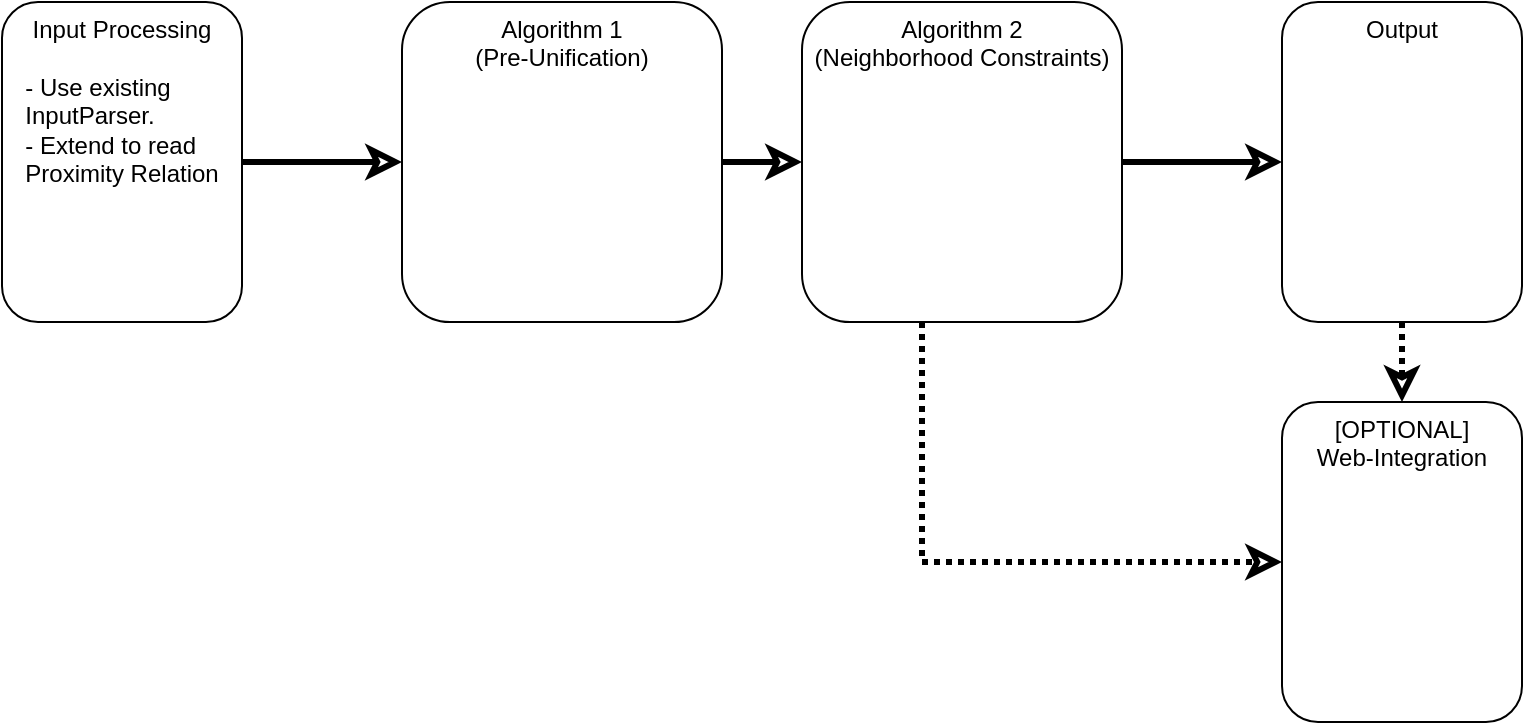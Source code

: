 <mxfile version="10.6.7" type="github"><diagram id="-d7Lz2GWPUvA6udz_A0D" name="Page-1"><mxGraphModel dx="754" dy="467" grid="1" gridSize="10" guides="1" tooltips="1" connect="1" arrows="1" fold="1" page="1" pageScale="1" pageWidth="1169" pageHeight="827" math="0" shadow="0"><root><mxCell id="0"/><mxCell id="1" parent="0"/><mxCell id="v7h8hbEKh-N4qWUSxqVZ-7" style="edgeStyle=orthogonalEdgeStyle;rounded=0;orthogonalLoop=1;jettySize=auto;html=1;entryX=0;entryY=0.5;entryDx=0;entryDy=0;strokeWidth=3;endArrow=classic;endFill=0;endSize=9;" parent="1" source="v7h8hbEKh-N4qWUSxqVZ-3" target="v7h8hbEKh-N4qWUSxqVZ-4" edge="1"><mxGeometry relative="1" as="geometry"/></mxCell><mxCell id="v7h8hbEKh-N4qWUSxqVZ-3" value="Input Processing&lt;br&gt;&lt;br&gt;&lt;div style=&quot;text-align: left&quot;&gt;- Use existing&lt;/div&gt;&lt;div style=&quot;text-align: left&quot;&gt;InputParser.&lt;/div&gt;&lt;div style=&quot;text-align: left&quot;&gt;- Extend to read&lt;/div&gt;&lt;div style=&quot;text-align: left&quot;&gt;Proximity Relation&lt;/div&gt;&lt;div style=&quot;text-align: left&quot;&gt;&lt;br&gt;&lt;/div&gt;" style="rounded=1;whiteSpace=wrap;html=1;gradientColor=none;verticalAlign=top;" parent="1" vertex="1"><mxGeometry x="40" y="120" width="120" height="160" as="geometry"/></mxCell><mxCell id="v7h8hbEKh-N4qWUSxqVZ-8" style="edgeStyle=orthogonalEdgeStyle;rounded=0;orthogonalLoop=1;jettySize=auto;html=1;entryX=0;entryY=0.5;entryDx=0;entryDy=0;strokeWidth=3;endArrow=classic;endFill=0;endSize=9;" parent="1" source="v7h8hbEKh-N4qWUSxqVZ-4" target="v7h8hbEKh-N4qWUSxqVZ-5" edge="1"><mxGeometry relative="1" as="geometry"/></mxCell><mxCell id="v7h8hbEKh-N4qWUSxqVZ-4" value="Algorithm 1&lt;br&gt;(Pre-Unification)&lt;br&gt;&lt;br&gt;" style="rounded=1;whiteSpace=wrap;html=1;verticalAlign=top;" parent="1" vertex="1"><mxGeometry x="240" y="120" width="160" height="160" as="geometry"/></mxCell><mxCell id="v7h8hbEKh-N4qWUSxqVZ-9" style="edgeStyle=orthogonalEdgeStyle;rounded=0;orthogonalLoop=1;jettySize=auto;html=1;exitX=1;exitY=0.5;exitDx=0;exitDy=0;entryX=0;entryY=0.5;entryDx=0;entryDy=0;strokeWidth=3;endArrow=classic;endFill=0;endSize=9;" parent="1" source="v7h8hbEKh-N4qWUSxqVZ-5" target="v7h8hbEKh-N4qWUSxqVZ-6" edge="1"><mxGeometry relative="1" as="geometry"/></mxCell><mxCell id="v7h8hbEKh-N4qWUSxqVZ-11" style="edgeStyle=orthogonalEdgeStyle;rounded=0;orthogonalLoop=1;jettySize=auto;html=1;entryX=0;entryY=0.5;entryDx=0;entryDy=0;strokeWidth=3;dashed=1;dashPattern=1 1;endArrow=classic;endFill=0;endSize=9;" parent="1" source="v7h8hbEKh-N4qWUSxqVZ-5" target="v7h8hbEKh-N4qWUSxqVZ-10" edge="1"><mxGeometry relative="1" as="geometry"><mxPoint x="500" y="400" as="targetPoint"/><Array as="points"><mxPoint x="500" y="400"/></Array></mxGeometry></mxCell><mxCell id="v7h8hbEKh-N4qWUSxqVZ-5" value="Algorithm 2&lt;br&gt;(Neighborhood Constraints)&lt;br&gt;" style="rounded=1;whiteSpace=wrap;html=1;verticalAlign=top;" parent="1" vertex="1"><mxGeometry x="440" y="120" width="160" height="160" as="geometry"/></mxCell><mxCell id="v7h8hbEKh-N4qWUSxqVZ-13" style="edgeStyle=orthogonalEdgeStyle;rounded=0;orthogonalLoop=1;jettySize=auto;html=1;entryX=0.5;entryY=0;entryDx=0;entryDy=0;dashed=1;dashPattern=1 1;endArrow=classic;endFill=0;endSize=9;strokeWidth=3;" parent="1" source="v7h8hbEKh-N4qWUSxqVZ-6" target="v7h8hbEKh-N4qWUSxqVZ-10" edge="1"><mxGeometry relative="1" as="geometry"/></mxCell><mxCell id="v7h8hbEKh-N4qWUSxqVZ-6" value="Output" style="rounded=1;whiteSpace=wrap;html=1;verticalAlign=top;" parent="1" vertex="1"><mxGeometry x="680" y="120" width="120" height="160" as="geometry"/></mxCell><mxCell id="v7h8hbEKh-N4qWUSxqVZ-10" value="[OPTIONAL]&lt;br&gt;Web-Integration&lt;br&gt;" style="rounded=1;whiteSpace=wrap;html=1;verticalAlign=top;" parent="1" vertex="1"><mxGeometry x="680" y="320" width="120" height="160" as="geometry"/></mxCell></root></mxGraphModel></diagram></mxfile>